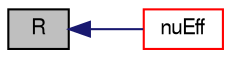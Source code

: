 digraph "R"
{
  bgcolor="transparent";
  edge [fontname="FreeSans",fontsize="10",labelfontname="FreeSans",labelfontsize="10"];
  node [fontname="FreeSans",fontsize="10",shape=record];
  rankdir="LR";
  Node1184 [label="R",height=0.2,width=0.4,color="black", fillcolor="grey75", style="filled", fontcolor="black"];
  Node1184 -> Node1185 [dir="back",color="midnightblue",fontsize="10",style="solid",fontname="FreeSans"];
  Node1185 [label="nuEff",height=0.2,width=0.4,color="red",URL="$a31038.html#a253447ded10e8fc7fceccbbea00f98ad",tooltip="Return the effective viscosity, i.e. the laminar viscosity. "];
}
